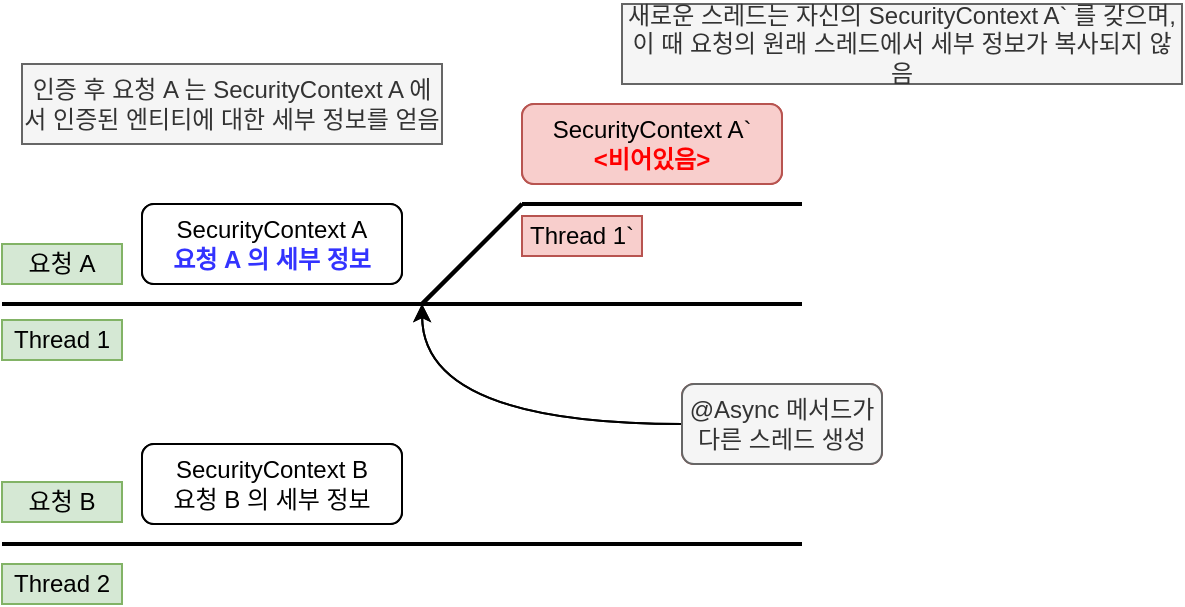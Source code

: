 <mxfile version="23.0.2" type="device">
  <diagram name="페이지-1" id="oKYU4UHT7yFZtfaRAwAw">
    <mxGraphModel dx="1114" dy="894" grid="1" gridSize="10" guides="1" tooltips="1" connect="1" arrows="1" fold="1" page="1" pageScale="1" pageWidth="827" pageHeight="1169" math="0" shadow="0">
      <root>
        <mxCell id="0" />
        <mxCell id="1" parent="0" />
        <mxCell id="0UrSvKCj-5JOvSeVc8JS-1" value="" style="endArrow=none;html=1;rounded=0;strokeWidth=2;" parent="1" edge="1">
          <mxGeometry width="50" height="50" relative="1" as="geometry">
            <mxPoint x="120" y="200" as="sourcePoint" />
            <mxPoint x="520" y="200" as="targetPoint" />
          </mxGeometry>
        </mxCell>
        <mxCell id="0UrSvKCj-5JOvSeVc8JS-2" value="" style="endArrow=none;html=1;rounded=0;strokeWidth=2;" parent="1" edge="1">
          <mxGeometry width="50" height="50" relative="1" as="geometry">
            <mxPoint x="120" y="320" as="sourcePoint" />
            <mxPoint x="520" y="320" as="targetPoint" />
          </mxGeometry>
        </mxCell>
        <mxCell id="0UrSvKCj-5JOvSeVc8JS-3" value="요청 A" style="text;html=1;strokeColor=#82b366;fillColor=#d5e8d4;align=center;verticalAlign=middle;whiteSpace=wrap;rounded=0;" parent="1" vertex="1">
          <mxGeometry x="120" y="170" width="60" height="20" as="geometry" />
        </mxCell>
        <mxCell id="0UrSvKCj-5JOvSeVc8JS-4" value="요청 B" style="text;html=1;strokeColor=#82b366;fillColor=#d5e8d4;align=center;verticalAlign=middle;whiteSpace=wrap;rounded=0;" parent="1" vertex="1">
          <mxGeometry x="120" y="289" width="60" height="20" as="geometry" />
        </mxCell>
        <mxCell id="0UrSvKCj-5JOvSeVc8JS-5" value="Thread 1" style="text;html=1;strokeColor=#82b366;fillColor=#d5e8d4;align=center;verticalAlign=middle;whiteSpace=wrap;rounded=0;" parent="1" vertex="1">
          <mxGeometry x="120" y="208" width="60" height="20" as="geometry" />
        </mxCell>
        <mxCell id="0UrSvKCj-5JOvSeVc8JS-6" value="Thread 2" style="text;html=1;strokeColor=#82b366;fillColor=#d5e8d4;align=center;verticalAlign=middle;whiteSpace=wrap;rounded=0;" parent="1" vertex="1">
          <mxGeometry x="120" y="330" width="60" height="20" as="geometry" />
        </mxCell>
        <mxCell id="0UrSvKCj-5JOvSeVc8JS-7" value="SecurityContext A&lt;br&gt;&lt;b&gt;&lt;font color=&quot;#3333ff&quot;&gt;요청 A 의 세부 정보&lt;/font&gt;&lt;/b&gt;" style="rounded=1;whiteSpace=wrap;html=1;" parent="1" vertex="1">
          <mxGeometry x="190" y="150" width="130" height="40" as="geometry" />
        </mxCell>
        <mxCell id="0UrSvKCj-5JOvSeVc8JS-8" value="" style="endArrow=none;html=1;rounded=0;strokeWidth=2;" parent="1" edge="1">
          <mxGeometry width="50" height="50" relative="1" as="geometry">
            <mxPoint x="330" y="200" as="sourcePoint" />
            <mxPoint x="380" y="150" as="targetPoint" />
          </mxGeometry>
        </mxCell>
        <mxCell id="0UrSvKCj-5JOvSeVc8JS-9" value="" style="endArrow=none;html=1;rounded=0;strokeWidth=2;" parent="1" edge="1">
          <mxGeometry width="50" height="50" relative="1" as="geometry">
            <mxPoint x="380" y="150" as="sourcePoint" />
            <mxPoint x="520" y="150" as="targetPoint" />
          </mxGeometry>
        </mxCell>
        <mxCell id="0UrSvKCj-5JOvSeVc8JS-10" value="SecurityContext A`&lt;br&gt;&lt;b&gt;&lt;font color=&quot;#ff0000&quot;&gt;&amp;lt;비어있음&amp;gt;&lt;/font&gt;&lt;/b&gt;" style="rounded=1;whiteSpace=wrap;html=1;fillColor=#f8cecc;strokeColor=#b85450;" parent="1" vertex="1">
          <mxGeometry x="380" y="100" width="130" height="40" as="geometry" />
        </mxCell>
        <mxCell id="0UrSvKCj-5JOvSeVc8JS-13" style="edgeStyle=orthogonalEdgeStyle;rounded=0;orthogonalLoop=1;jettySize=auto;html=1;curved=1;" parent="1" source="0UrSvKCj-5JOvSeVc8JS-12" edge="1">
          <mxGeometry relative="1" as="geometry">
            <mxPoint x="330" y="200" as="targetPoint" />
          </mxGeometry>
        </mxCell>
        <mxCell id="0UrSvKCj-5JOvSeVc8JS-12" value="@Async 메서드가 다른 스레드 생성" style="rounded=1;whiteSpace=wrap;html=1;fillColor=#f8cecc;strokeColor=#b85450;" parent="1" vertex="1">
          <mxGeometry x="460" y="240" width="100" height="40" as="geometry" />
        </mxCell>
        <mxCell id="0UrSvKCj-5JOvSeVc8JS-14" value="SecurityContext B&lt;br&gt;요청 B 의 세부 정보" style="rounded=1;whiteSpace=wrap;html=1;" parent="1" vertex="1">
          <mxGeometry x="190" y="270" width="130" height="40" as="geometry" />
        </mxCell>
        <mxCell id="0UrSvKCj-5JOvSeVc8JS-15" value="Thread 1`" style="text;html=1;strokeColor=#b85450;fillColor=#f8cecc;align=center;verticalAlign=middle;whiteSpace=wrap;rounded=0;" parent="1" vertex="1">
          <mxGeometry x="380" y="156" width="60" height="20" as="geometry" />
        </mxCell>
        <mxCell id="PcEnT-3OhqjHFmdVoK4_-1" value="인증 후 요청 A 는 SecurityContext A 에서 인증된 엔티티에 대한 세부 정보를 얻음" style="text;html=1;strokeColor=#666666;fillColor=#f5f5f5;align=center;verticalAlign=middle;whiteSpace=wrap;rounded=0;fontColor=#333333;" parent="1" vertex="1">
          <mxGeometry x="130" y="80" width="210" height="40" as="geometry" />
        </mxCell>
        <mxCell id="PcEnT-3OhqjHFmdVoK4_-2" value="" style="endArrow=none;html=1;rounded=0;strokeWidth=2;" parent="1" edge="1">
          <mxGeometry width="50" height="50" relative="1" as="geometry">
            <mxPoint x="120" y="200" as="sourcePoint" />
            <mxPoint x="520" y="200" as="targetPoint" />
          </mxGeometry>
        </mxCell>
        <mxCell id="PcEnT-3OhqjHFmdVoK4_-3" value="" style="endArrow=none;html=1;rounded=0;strokeWidth=2;" parent="1" edge="1">
          <mxGeometry width="50" height="50" relative="1" as="geometry">
            <mxPoint x="120" y="320" as="sourcePoint" />
            <mxPoint x="520" y="320" as="targetPoint" />
          </mxGeometry>
        </mxCell>
        <mxCell id="PcEnT-3OhqjHFmdVoK4_-4" value="요청 A" style="text;html=1;strokeColor=#82b366;fillColor=#d5e8d4;align=center;verticalAlign=middle;whiteSpace=wrap;rounded=0;" parent="1" vertex="1">
          <mxGeometry x="120" y="170" width="60" height="20" as="geometry" />
        </mxCell>
        <mxCell id="PcEnT-3OhqjHFmdVoK4_-5" value="요청 B" style="text;html=1;strokeColor=#82b366;fillColor=#d5e8d4;align=center;verticalAlign=middle;whiteSpace=wrap;rounded=0;" parent="1" vertex="1">
          <mxGeometry x="120" y="289" width="60" height="20" as="geometry" />
        </mxCell>
        <mxCell id="PcEnT-3OhqjHFmdVoK4_-6" value="Thread 1" style="text;html=1;strokeColor=#82b366;fillColor=#d5e8d4;align=center;verticalAlign=middle;whiteSpace=wrap;rounded=0;" parent="1" vertex="1">
          <mxGeometry x="120" y="208" width="60" height="20" as="geometry" />
        </mxCell>
        <mxCell id="PcEnT-3OhqjHFmdVoK4_-7" value="Thread 2" style="text;html=1;strokeColor=#82b366;fillColor=#d5e8d4;align=center;verticalAlign=middle;whiteSpace=wrap;rounded=0;" parent="1" vertex="1">
          <mxGeometry x="120" y="330" width="60" height="20" as="geometry" />
        </mxCell>
        <mxCell id="PcEnT-3OhqjHFmdVoK4_-8" value="SecurityContext A&lt;br&gt;&lt;b&gt;&lt;font color=&quot;#3333ff&quot;&gt;요청 A 의 세부 정보&lt;/font&gt;&lt;/b&gt;" style="rounded=1;whiteSpace=wrap;html=1;" parent="1" vertex="1">
          <mxGeometry x="190" y="150" width="130" height="40" as="geometry" />
        </mxCell>
        <mxCell id="PcEnT-3OhqjHFmdVoK4_-9" value="" style="endArrow=none;html=1;rounded=0;strokeWidth=2;" parent="1" edge="1">
          <mxGeometry width="50" height="50" relative="1" as="geometry">
            <mxPoint x="330" y="200" as="sourcePoint" />
            <mxPoint x="380" y="150" as="targetPoint" />
          </mxGeometry>
        </mxCell>
        <mxCell id="PcEnT-3OhqjHFmdVoK4_-10" value="" style="endArrow=none;html=1;rounded=0;strokeWidth=2;" parent="1" edge="1">
          <mxGeometry width="50" height="50" relative="1" as="geometry">
            <mxPoint x="380" y="150" as="sourcePoint" />
            <mxPoint x="520" y="150" as="targetPoint" />
          </mxGeometry>
        </mxCell>
        <mxCell id="PcEnT-3OhqjHFmdVoK4_-11" value="SecurityContext A`&lt;br&gt;&lt;b&gt;&lt;font color=&quot;#ff0000&quot;&gt;&amp;lt;비어있음&amp;gt;&lt;/font&gt;&lt;/b&gt;" style="rounded=1;whiteSpace=wrap;html=1;fillColor=#f8cecc;strokeColor=#b85450;" parent="1" vertex="1">
          <mxGeometry x="380" y="100" width="130" height="40" as="geometry" />
        </mxCell>
        <mxCell id="PcEnT-3OhqjHFmdVoK4_-12" style="edgeStyle=orthogonalEdgeStyle;rounded=0;orthogonalLoop=1;jettySize=auto;html=1;curved=1;" parent="1" source="PcEnT-3OhqjHFmdVoK4_-13" edge="1">
          <mxGeometry relative="1" as="geometry">
            <mxPoint x="330" y="200" as="targetPoint" />
          </mxGeometry>
        </mxCell>
        <mxCell id="PcEnT-3OhqjHFmdVoK4_-13" value="@Async 메서드가 다른 스레드 생성" style="rounded=1;whiteSpace=wrap;html=1;fillColor=#f5f5f5;strokeColor=#666666;fontColor=#333333;" parent="1" vertex="1">
          <mxGeometry x="460" y="240" width="100" height="40" as="geometry" />
        </mxCell>
        <mxCell id="PcEnT-3OhqjHFmdVoK4_-14" value="SecurityContext B&lt;br&gt;요청 B 의 세부 정보" style="rounded=1;whiteSpace=wrap;html=1;" parent="1" vertex="1">
          <mxGeometry x="190" y="270" width="130" height="40" as="geometry" />
        </mxCell>
        <mxCell id="PcEnT-3OhqjHFmdVoK4_-15" value="Thread 1`" style="text;html=1;strokeColor=#b85450;fillColor=#f8cecc;align=center;verticalAlign=middle;whiteSpace=wrap;rounded=0;" parent="1" vertex="1">
          <mxGeometry x="380" y="156" width="60" height="20" as="geometry" />
        </mxCell>
        <mxCell id="PcEnT-3OhqjHFmdVoK4_-16" value="새로운 스레드는 자신의 SecurityContext A` 를 갖으며, 이 때 요청의 원래 스레드에서 세부 정보가 복사되지 않음" style="text;html=1;strokeColor=#666666;fillColor=#f5f5f5;align=center;verticalAlign=middle;whiteSpace=wrap;rounded=0;fontColor=#333333;" parent="1" vertex="1">
          <mxGeometry x="430" y="50" width="280" height="40" as="geometry" />
        </mxCell>
      </root>
    </mxGraphModel>
  </diagram>
</mxfile>
